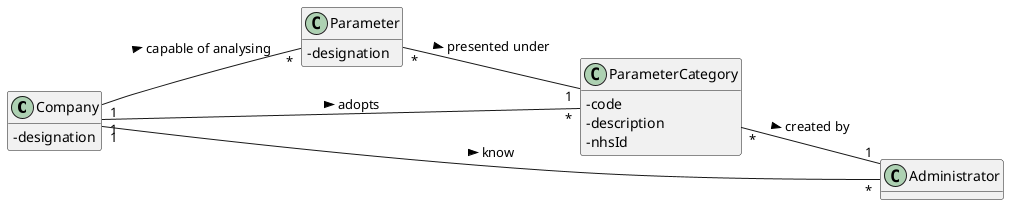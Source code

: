 @startuml
hide methods
left to right direction
skinparam classAttributeIconSize 0


class Company {
  -designation
}

class Parameter {
  -designation
}

class ParameterCategory {
  -code
  -description
  -nhsId
}

class Administrator {

}

Company "1" -- "*" Parameter : capable of analysing >
Company "1" -- "*" ParameterCategory : adopts >
Company "1" -- "*" Administrator : know >
Parameter "*" -- "1" ParameterCategory: presented under >
ParameterCategory "*" -- "1" Administrator: created by >



@enduml